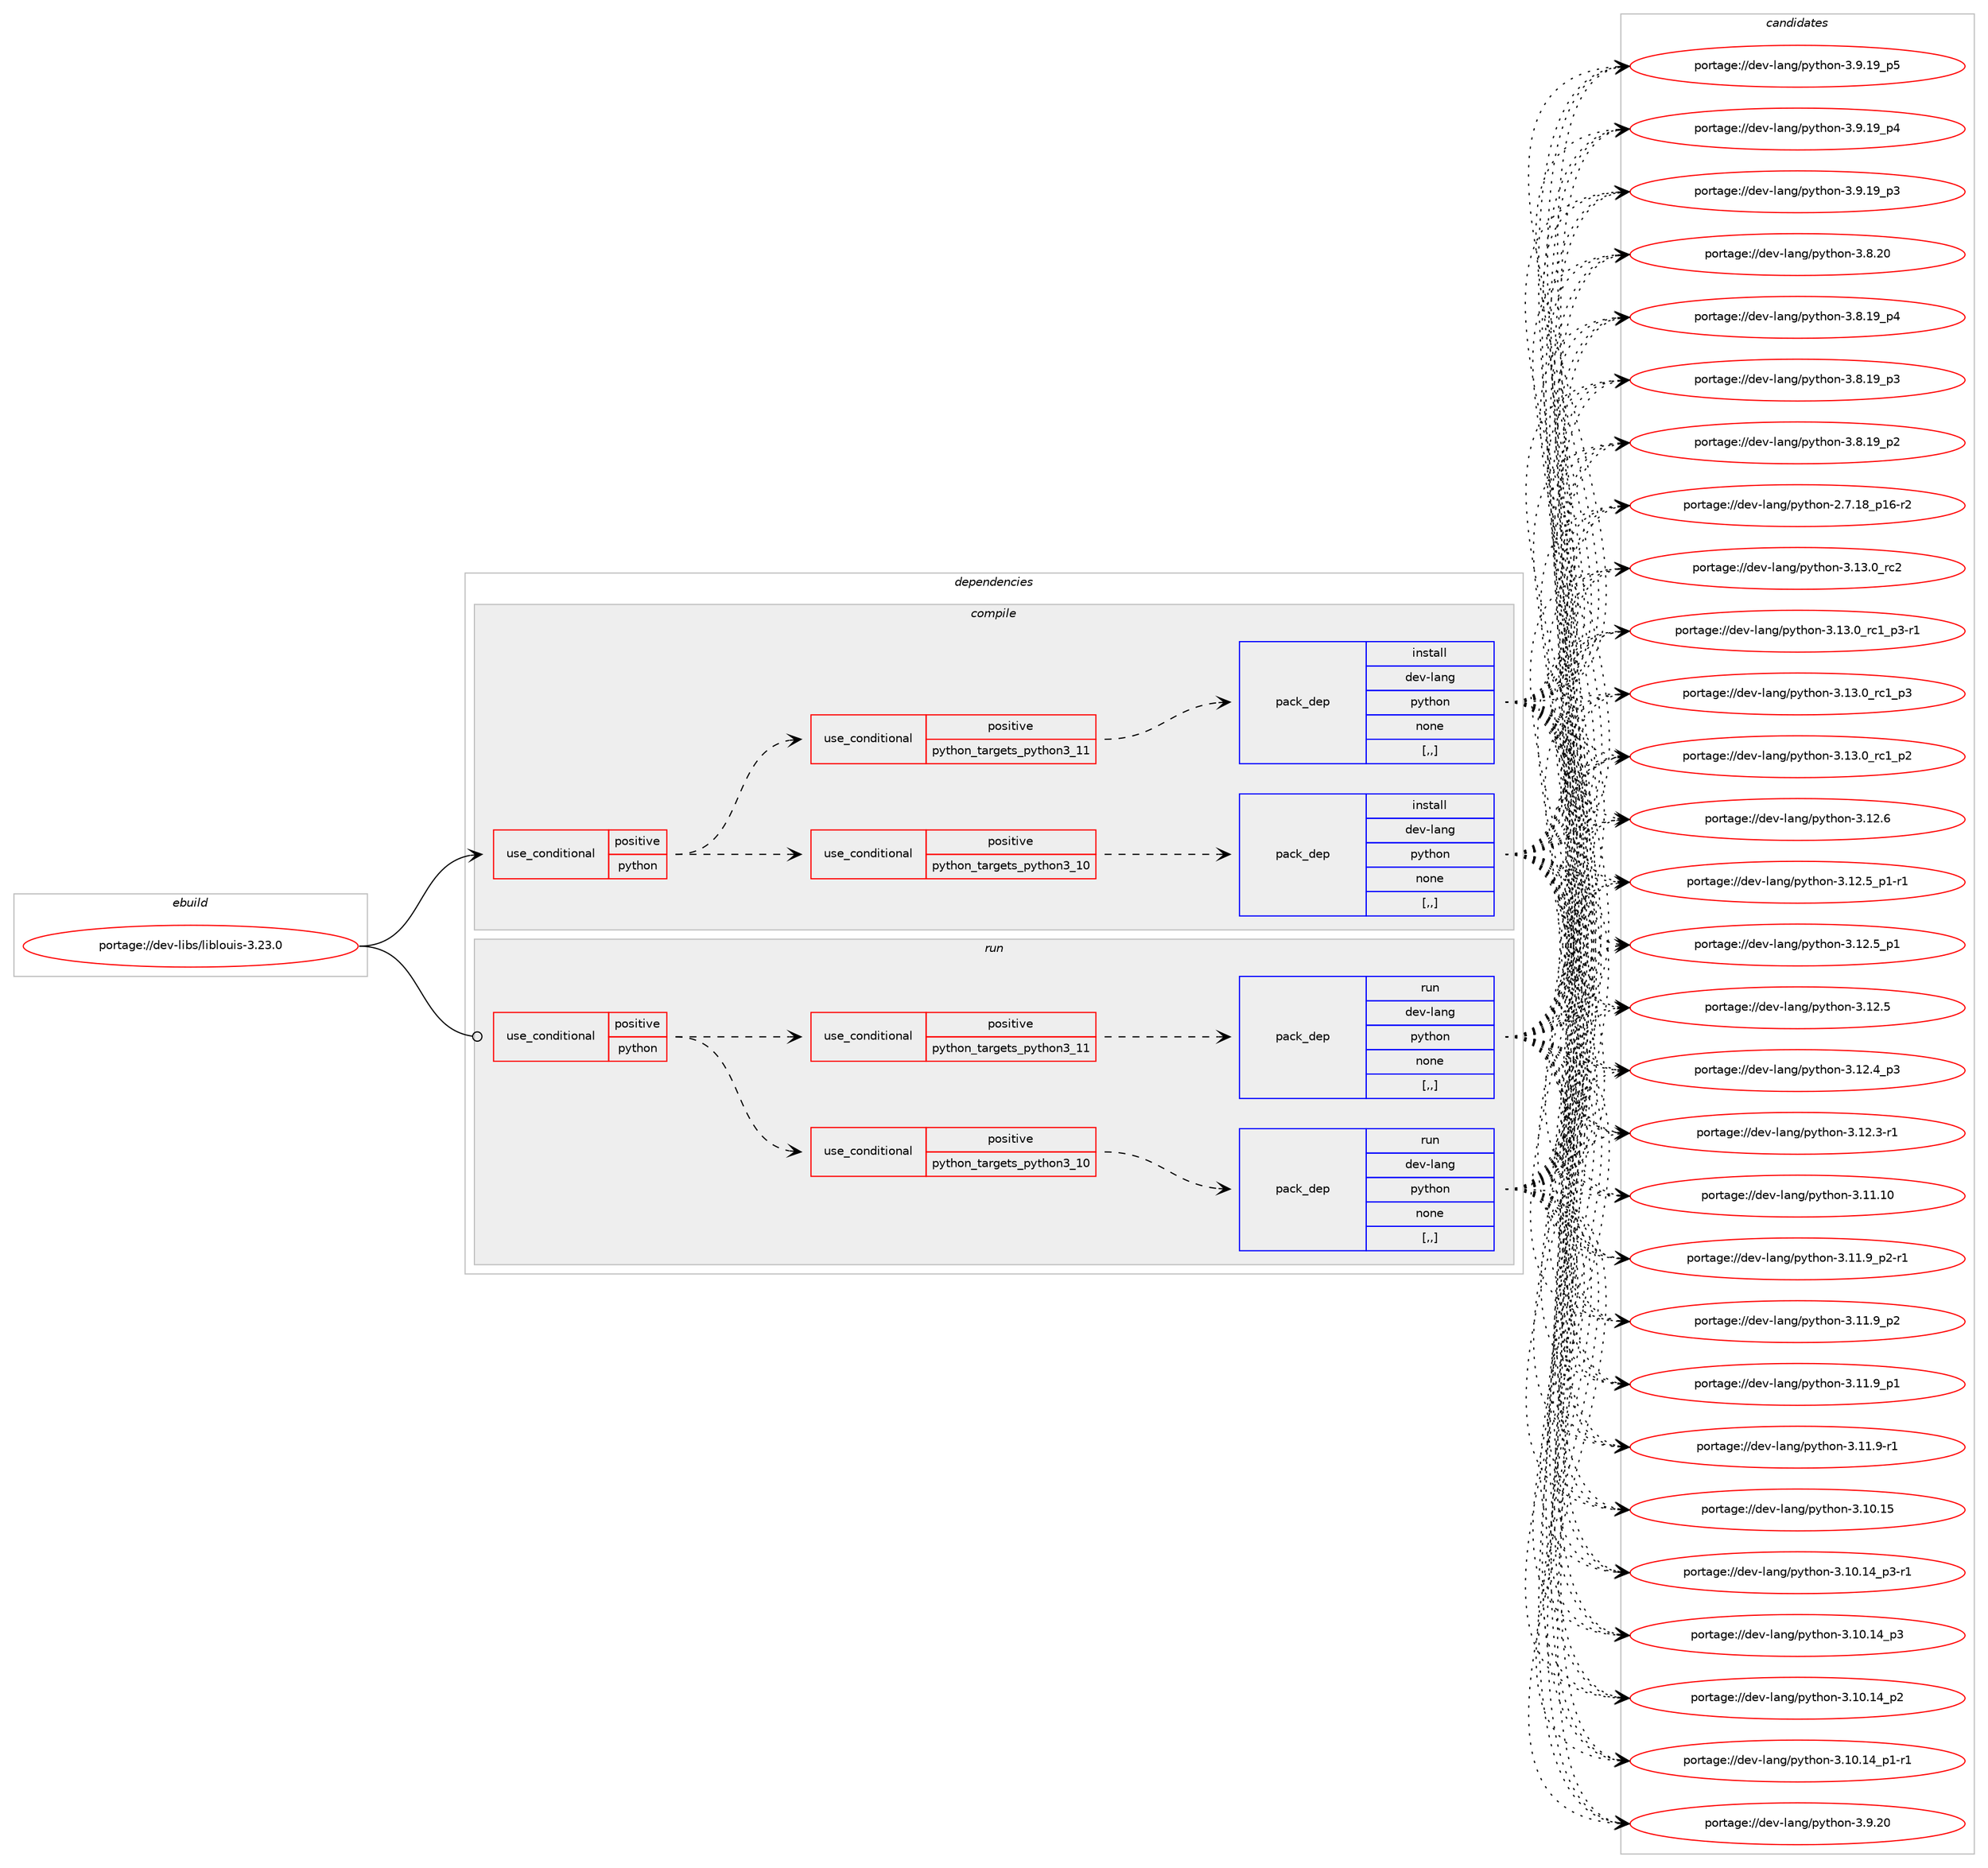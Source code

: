 digraph prolog {

# *************
# Graph options
# *************

newrank=true;
concentrate=true;
compound=true;
graph [rankdir=LR,fontname=Helvetica,fontsize=10,ranksep=1.5];#, ranksep=2.5, nodesep=0.2];
edge  [arrowhead=vee];
node  [fontname=Helvetica,fontsize=10];

# **********
# The ebuild
# **********

subgraph cluster_leftcol {
color=gray;
label=<<i>ebuild</i>>;
id [label="portage://dev-libs/liblouis-3.23.0", color=red, width=4, href="../dev-libs/liblouis-3.23.0.svg"];
}

# ****************
# The dependencies
# ****************

subgraph cluster_midcol {
color=gray;
label=<<i>dependencies</i>>;
subgraph cluster_compile {
fillcolor="#eeeeee";
style=filled;
label=<<i>compile</i>>;
subgraph cond157104 {
dependency604707 [label=<<TABLE BORDER="0" CELLBORDER="1" CELLSPACING="0" CELLPADDING="4"><TR><TD ROWSPAN="3" CELLPADDING="10">use_conditional</TD></TR><TR><TD>positive</TD></TR><TR><TD>python</TD></TR></TABLE>>, shape=none, color=red];
subgraph cond157105 {
dependency604708 [label=<<TABLE BORDER="0" CELLBORDER="1" CELLSPACING="0" CELLPADDING="4"><TR><TD ROWSPAN="3" CELLPADDING="10">use_conditional</TD></TR><TR><TD>positive</TD></TR><TR><TD>python_targets_python3_10</TD></TR></TABLE>>, shape=none, color=red];
subgraph pack442838 {
dependency604709 [label=<<TABLE BORDER="0" CELLBORDER="1" CELLSPACING="0" CELLPADDING="4" WIDTH="220"><TR><TD ROWSPAN="6" CELLPADDING="30">pack_dep</TD></TR><TR><TD WIDTH="110">install</TD></TR><TR><TD>dev-lang</TD></TR><TR><TD>python</TD></TR><TR><TD>none</TD></TR><TR><TD>[,,]</TD></TR></TABLE>>, shape=none, color=blue];
}
dependency604708:e -> dependency604709:w [weight=20,style="dashed",arrowhead="vee"];
}
dependency604707:e -> dependency604708:w [weight=20,style="dashed",arrowhead="vee"];
subgraph cond157106 {
dependency604710 [label=<<TABLE BORDER="0" CELLBORDER="1" CELLSPACING="0" CELLPADDING="4"><TR><TD ROWSPAN="3" CELLPADDING="10">use_conditional</TD></TR><TR><TD>positive</TD></TR><TR><TD>python_targets_python3_11</TD></TR></TABLE>>, shape=none, color=red];
subgraph pack442839 {
dependency604711 [label=<<TABLE BORDER="0" CELLBORDER="1" CELLSPACING="0" CELLPADDING="4" WIDTH="220"><TR><TD ROWSPAN="6" CELLPADDING="30">pack_dep</TD></TR><TR><TD WIDTH="110">install</TD></TR><TR><TD>dev-lang</TD></TR><TR><TD>python</TD></TR><TR><TD>none</TD></TR><TR><TD>[,,]</TD></TR></TABLE>>, shape=none, color=blue];
}
dependency604710:e -> dependency604711:w [weight=20,style="dashed",arrowhead="vee"];
}
dependency604707:e -> dependency604710:w [weight=20,style="dashed",arrowhead="vee"];
}
id:e -> dependency604707:w [weight=20,style="solid",arrowhead="vee"];
}
subgraph cluster_compileandrun {
fillcolor="#eeeeee";
style=filled;
label=<<i>compile and run</i>>;
}
subgraph cluster_run {
fillcolor="#eeeeee";
style=filled;
label=<<i>run</i>>;
subgraph cond157107 {
dependency604712 [label=<<TABLE BORDER="0" CELLBORDER="1" CELLSPACING="0" CELLPADDING="4"><TR><TD ROWSPAN="3" CELLPADDING="10">use_conditional</TD></TR><TR><TD>positive</TD></TR><TR><TD>python</TD></TR></TABLE>>, shape=none, color=red];
subgraph cond157108 {
dependency604713 [label=<<TABLE BORDER="0" CELLBORDER="1" CELLSPACING="0" CELLPADDING="4"><TR><TD ROWSPAN="3" CELLPADDING="10">use_conditional</TD></TR><TR><TD>positive</TD></TR><TR><TD>python_targets_python3_10</TD></TR></TABLE>>, shape=none, color=red];
subgraph pack442840 {
dependency604714 [label=<<TABLE BORDER="0" CELLBORDER="1" CELLSPACING="0" CELLPADDING="4" WIDTH="220"><TR><TD ROWSPAN="6" CELLPADDING="30">pack_dep</TD></TR><TR><TD WIDTH="110">run</TD></TR><TR><TD>dev-lang</TD></TR><TR><TD>python</TD></TR><TR><TD>none</TD></TR><TR><TD>[,,]</TD></TR></TABLE>>, shape=none, color=blue];
}
dependency604713:e -> dependency604714:w [weight=20,style="dashed",arrowhead="vee"];
}
dependency604712:e -> dependency604713:w [weight=20,style="dashed",arrowhead="vee"];
subgraph cond157109 {
dependency604715 [label=<<TABLE BORDER="0" CELLBORDER="1" CELLSPACING="0" CELLPADDING="4"><TR><TD ROWSPAN="3" CELLPADDING="10">use_conditional</TD></TR><TR><TD>positive</TD></TR><TR><TD>python_targets_python3_11</TD></TR></TABLE>>, shape=none, color=red];
subgraph pack442841 {
dependency604716 [label=<<TABLE BORDER="0" CELLBORDER="1" CELLSPACING="0" CELLPADDING="4" WIDTH="220"><TR><TD ROWSPAN="6" CELLPADDING="30">pack_dep</TD></TR><TR><TD WIDTH="110">run</TD></TR><TR><TD>dev-lang</TD></TR><TR><TD>python</TD></TR><TR><TD>none</TD></TR><TR><TD>[,,]</TD></TR></TABLE>>, shape=none, color=blue];
}
dependency604715:e -> dependency604716:w [weight=20,style="dashed",arrowhead="vee"];
}
dependency604712:e -> dependency604715:w [weight=20,style="dashed",arrowhead="vee"];
}
id:e -> dependency604712:w [weight=20,style="solid",arrowhead="odot"];
}
}

# **************
# The candidates
# **************

subgraph cluster_choices {
rank=same;
color=gray;
label=<<i>candidates</i>>;

subgraph choice442838 {
color=black;
nodesep=1;
choice10010111845108971101034711212111610411111045514649514648951149950 [label="portage://dev-lang/python-3.13.0_rc2", color=red, width=4,href="../dev-lang/python-3.13.0_rc2.svg"];
choice1001011184510897110103471121211161041111104551464951464895114994995112514511449 [label="portage://dev-lang/python-3.13.0_rc1_p3-r1", color=red, width=4,href="../dev-lang/python-3.13.0_rc1_p3-r1.svg"];
choice100101118451089711010347112121116104111110455146495146489511499499511251 [label="portage://dev-lang/python-3.13.0_rc1_p3", color=red, width=4,href="../dev-lang/python-3.13.0_rc1_p3.svg"];
choice100101118451089711010347112121116104111110455146495146489511499499511250 [label="portage://dev-lang/python-3.13.0_rc1_p2", color=red, width=4,href="../dev-lang/python-3.13.0_rc1_p2.svg"];
choice10010111845108971101034711212111610411111045514649504654 [label="portage://dev-lang/python-3.12.6", color=red, width=4,href="../dev-lang/python-3.12.6.svg"];
choice1001011184510897110103471121211161041111104551464950465395112494511449 [label="portage://dev-lang/python-3.12.5_p1-r1", color=red, width=4,href="../dev-lang/python-3.12.5_p1-r1.svg"];
choice100101118451089711010347112121116104111110455146495046539511249 [label="portage://dev-lang/python-3.12.5_p1", color=red, width=4,href="../dev-lang/python-3.12.5_p1.svg"];
choice10010111845108971101034711212111610411111045514649504653 [label="portage://dev-lang/python-3.12.5", color=red, width=4,href="../dev-lang/python-3.12.5.svg"];
choice100101118451089711010347112121116104111110455146495046529511251 [label="portage://dev-lang/python-3.12.4_p3", color=red, width=4,href="../dev-lang/python-3.12.4_p3.svg"];
choice100101118451089711010347112121116104111110455146495046514511449 [label="portage://dev-lang/python-3.12.3-r1", color=red, width=4,href="../dev-lang/python-3.12.3-r1.svg"];
choice1001011184510897110103471121211161041111104551464949464948 [label="portage://dev-lang/python-3.11.10", color=red, width=4,href="../dev-lang/python-3.11.10.svg"];
choice1001011184510897110103471121211161041111104551464949465795112504511449 [label="portage://dev-lang/python-3.11.9_p2-r1", color=red, width=4,href="../dev-lang/python-3.11.9_p2-r1.svg"];
choice100101118451089711010347112121116104111110455146494946579511250 [label="portage://dev-lang/python-3.11.9_p2", color=red, width=4,href="../dev-lang/python-3.11.9_p2.svg"];
choice100101118451089711010347112121116104111110455146494946579511249 [label="portage://dev-lang/python-3.11.9_p1", color=red, width=4,href="../dev-lang/python-3.11.9_p1.svg"];
choice100101118451089711010347112121116104111110455146494946574511449 [label="portage://dev-lang/python-3.11.9-r1", color=red, width=4,href="../dev-lang/python-3.11.9-r1.svg"];
choice1001011184510897110103471121211161041111104551464948464953 [label="portage://dev-lang/python-3.10.15", color=red, width=4,href="../dev-lang/python-3.10.15.svg"];
choice100101118451089711010347112121116104111110455146494846495295112514511449 [label="portage://dev-lang/python-3.10.14_p3-r1", color=red, width=4,href="../dev-lang/python-3.10.14_p3-r1.svg"];
choice10010111845108971101034711212111610411111045514649484649529511251 [label="portage://dev-lang/python-3.10.14_p3", color=red, width=4,href="../dev-lang/python-3.10.14_p3.svg"];
choice10010111845108971101034711212111610411111045514649484649529511250 [label="portage://dev-lang/python-3.10.14_p2", color=red, width=4,href="../dev-lang/python-3.10.14_p2.svg"];
choice100101118451089711010347112121116104111110455146494846495295112494511449 [label="portage://dev-lang/python-3.10.14_p1-r1", color=red, width=4,href="../dev-lang/python-3.10.14_p1-r1.svg"];
choice10010111845108971101034711212111610411111045514657465048 [label="portage://dev-lang/python-3.9.20", color=red, width=4,href="../dev-lang/python-3.9.20.svg"];
choice100101118451089711010347112121116104111110455146574649579511253 [label="portage://dev-lang/python-3.9.19_p5", color=red, width=4,href="../dev-lang/python-3.9.19_p5.svg"];
choice100101118451089711010347112121116104111110455146574649579511252 [label="portage://dev-lang/python-3.9.19_p4", color=red, width=4,href="../dev-lang/python-3.9.19_p4.svg"];
choice100101118451089711010347112121116104111110455146574649579511251 [label="portage://dev-lang/python-3.9.19_p3", color=red, width=4,href="../dev-lang/python-3.9.19_p3.svg"];
choice10010111845108971101034711212111610411111045514656465048 [label="portage://dev-lang/python-3.8.20", color=red, width=4,href="../dev-lang/python-3.8.20.svg"];
choice100101118451089711010347112121116104111110455146564649579511252 [label="portage://dev-lang/python-3.8.19_p4", color=red, width=4,href="../dev-lang/python-3.8.19_p4.svg"];
choice100101118451089711010347112121116104111110455146564649579511251 [label="portage://dev-lang/python-3.8.19_p3", color=red, width=4,href="../dev-lang/python-3.8.19_p3.svg"];
choice100101118451089711010347112121116104111110455146564649579511250 [label="portage://dev-lang/python-3.8.19_p2", color=red, width=4,href="../dev-lang/python-3.8.19_p2.svg"];
choice100101118451089711010347112121116104111110455046554649569511249544511450 [label="portage://dev-lang/python-2.7.18_p16-r2", color=red, width=4,href="../dev-lang/python-2.7.18_p16-r2.svg"];
dependency604709:e -> choice10010111845108971101034711212111610411111045514649514648951149950:w [style=dotted,weight="100"];
dependency604709:e -> choice1001011184510897110103471121211161041111104551464951464895114994995112514511449:w [style=dotted,weight="100"];
dependency604709:e -> choice100101118451089711010347112121116104111110455146495146489511499499511251:w [style=dotted,weight="100"];
dependency604709:e -> choice100101118451089711010347112121116104111110455146495146489511499499511250:w [style=dotted,weight="100"];
dependency604709:e -> choice10010111845108971101034711212111610411111045514649504654:w [style=dotted,weight="100"];
dependency604709:e -> choice1001011184510897110103471121211161041111104551464950465395112494511449:w [style=dotted,weight="100"];
dependency604709:e -> choice100101118451089711010347112121116104111110455146495046539511249:w [style=dotted,weight="100"];
dependency604709:e -> choice10010111845108971101034711212111610411111045514649504653:w [style=dotted,weight="100"];
dependency604709:e -> choice100101118451089711010347112121116104111110455146495046529511251:w [style=dotted,weight="100"];
dependency604709:e -> choice100101118451089711010347112121116104111110455146495046514511449:w [style=dotted,weight="100"];
dependency604709:e -> choice1001011184510897110103471121211161041111104551464949464948:w [style=dotted,weight="100"];
dependency604709:e -> choice1001011184510897110103471121211161041111104551464949465795112504511449:w [style=dotted,weight="100"];
dependency604709:e -> choice100101118451089711010347112121116104111110455146494946579511250:w [style=dotted,weight="100"];
dependency604709:e -> choice100101118451089711010347112121116104111110455146494946579511249:w [style=dotted,weight="100"];
dependency604709:e -> choice100101118451089711010347112121116104111110455146494946574511449:w [style=dotted,weight="100"];
dependency604709:e -> choice1001011184510897110103471121211161041111104551464948464953:w [style=dotted,weight="100"];
dependency604709:e -> choice100101118451089711010347112121116104111110455146494846495295112514511449:w [style=dotted,weight="100"];
dependency604709:e -> choice10010111845108971101034711212111610411111045514649484649529511251:w [style=dotted,weight="100"];
dependency604709:e -> choice10010111845108971101034711212111610411111045514649484649529511250:w [style=dotted,weight="100"];
dependency604709:e -> choice100101118451089711010347112121116104111110455146494846495295112494511449:w [style=dotted,weight="100"];
dependency604709:e -> choice10010111845108971101034711212111610411111045514657465048:w [style=dotted,weight="100"];
dependency604709:e -> choice100101118451089711010347112121116104111110455146574649579511253:w [style=dotted,weight="100"];
dependency604709:e -> choice100101118451089711010347112121116104111110455146574649579511252:w [style=dotted,weight="100"];
dependency604709:e -> choice100101118451089711010347112121116104111110455146574649579511251:w [style=dotted,weight="100"];
dependency604709:e -> choice10010111845108971101034711212111610411111045514656465048:w [style=dotted,weight="100"];
dependency604709:e -> choice100101118451089711010347112121116104111110455146564649579511252:w [style=dotted,weight="100"];
dependency604709:e -> choice100101118451089711010347112121116104111110455146564649579511251:w [style=dotted,weight="100"];
dependency604709:e -> choice100101118451089711010347112121116104111110455146564649579511250:w [style=dotted,weight="100"];
dependency604709:e -> choice100101118451089711010347112121116104111110455046554649569511249544511450:w [style=dotted,weight="100"];
}
subgraph choice442839 {
color=black;
nodesep=1;
choice10010111845108971101034711212111610411111045514649514648951149950 [label="portage://dev-lang/python-3.13.0_rc2", color=red, width=4,href="../dev-lang/python-3.13.0_rc2.svg"];
choice1001011184510897110103471121211161041111104551464951464895114994995112514511449 [label="portage://dev-lang/python-3.13.0_rc1_p3-r1", color=red, width=4,href="../dev-lang/python-3.13.0_rc1_p3-r1.svg"];
choice100101118451089711010347112121116104111110455146495146489511499499511251 [label="portage://dev-lang/python-3.13.0_rc1_p3", color=red, width=4,href="../dev-lang/python-3.13.0_rc1_p3.svg"];
choice100101118451089711010347112121116104111110455146495146489511499499511250 [label="portage://dev-lang/python-3.13.0_rc1_p2", color=red, width=4,href="../dev-lang/python-3.13.0_rc1_p2.svg"];
choice10010111845108971101034711212111610411111045514649504654 [label="portage://dev-lang/python-3.12.6", color=red, width=4,href="../dev-lang/python-3.12.6.svg"];
choice1001011184510897110103471121211161041111104551464950465395112494511449 [label="portage://dev-lang/python-3.12.5_p1-r1", color=red, width=4,href="../dev-lang/python-3.12.5_p1-r1.svg"];
choice100101118451089711010347112121116104111110455146495046539511249 [label="portage://dev-lang/python-3.12.5_p1", color=red, width=4,href="../dev-lang/python-3.12.5_p1.svg"];
choice10010111845108971101034711212111610411111045514649504653 [label="portage://dev-lang/python-3.12.5", color=red, width=4,href="../dev-lang/python-3.12.5.svg"];
choice100101118451089711010347112121116104111110455146495046529511251 [label="portage://dev-lang/python-3.12.4_p3", color=red, width=4,href="../dev-lang/python-3.12.4_p3.svg"];
choice100101118451089711010347112121116104111110455146495046514511449 [label="portage://dev-lang/python-3.12.3-r1", color=red, width=4,href="../dev-lang/python-3.12.3-r1.svg"];
choice1001011184510897110103471121211161041111104551464949464948 [label="portage://dev-lang/python-3.11.10", color=red, width=4,href="../dev-lang/python-3.11.10.svg"];
choice1001011184510897110103471121211161041111104551464949465795112504511449 [label="portage://dev-lang/python-3.11.9_p2-r1", color=red, width=4,href="../dev-lang/python-3.11.9_p2-r1.svg"];
choice100101118451089711010347112121116104111110455146494946579511250 [label="portage://dev-lang/python-3.11.9_p2", color=red, width=4,href="../dev-lang/python-3.11.9_p2.svg"];
choice100101118451089711010347112121116104111110455146494946579511249 [label="portage://dev-lang/python-3.11.9_p1", color=red, width=4,href="../dev-lang/python-3.11.9_p1.svg"];
choice100101118451089711010347112121116104111110455146494946574511449 [label="portage://dev-lang/python-3.11.9-r1", color=red, width=4,href="../dev-lang/python-3.11.9-r1.svg"];
choice1001011184510897110103471121211161041111104551464948464953 [label="portage://dev-lang/python-3.10.15", color=red, width=4,href="../dev-lang/python-3.10.15.svg"];
choice100101118451089711010347112121116104111110455146494846495295112514511449 [label="portage://dev-lang/python-3.10.14_p3-r1", color=red, width=4,href="../dev-lang/python-3.10.14_p3-r1.svg"];
choice10010111845108971101034711212111610411111045514649484649529511251 [label="portage://dev-lang/python-3.10.14_p3", color=red, width=4,href="../dev-lang/python-3.10.14_p3.svg"];
choice10010111845108971101034711212111610411111045514649484649529511250 [label="portage://dev-lang/python-3.10.14_p2", color=red, width=4,href="../dev-lang/python-3.10.14_p2.svg"];
choice100101118451089711010347112121116104111110455146494846495295112494511449 [label="portage://dev-lang/python-3.10.14_p1-r1", color=red, width=4,href="../dev-lang/python-3.10.14_p1-r1.svg"];
choice10010111845108971101034711212111610411111045514657465048 [label="portage://dev-lang/python-3.9.20", color=red, width=4,href="../dev-lang/python-3.9.20.svg"];
choice100101118451089711010347112121116104111110455146574649579511253 [label="portage://dev-lang/python-3.9.19_p5", color=red, width=4,href="../dev-lang/python-3.9.19_p5.svg"];
choice100101118451089711010347112121116104111110455146574649579511252 [label="portage://dev-lang/python-3.9.19_p4", color=red, width=4,href="../dev-lang/python-3.9.19_p4.svg"];
choice100101118451089711010347112121116104111110455146574649579511251 [label="portage://dev-lang/python-3.9.19_p3", color=red, width=4,href="../dev-lang/python-3.9.19_p3.svg"];
choice10010111845108971101034711212111610411111045514656465048 [label="portage://dev-lang/python-3.8.20", color=red, width=4,href="../dev-lang/python-3.8.20.svg"];
choice100101118451089711010347112121116104111110455146564649579511252 [label="portage://dev-lang/python-3.8.19_p4", color=red, width=4,href="../dev-lang/python-3.8.19_p4.svg"];
choice100101118451089711010347112121116104111110455146564649579511251 [label="portage://dev-lang/python-3.8.19_p3", color=red, width=4,href="../dev-lang/python-3.8.19_p3.svg"];
choice100101118451089711010347112121116104111110455146564649579511250 [label="portage://dev-lang/python-3.8.19_p2", color=red, width=4,href="../dev-lang/python-3.8.19_p2.svg"];
choice100101118451089711010347112121116104111110455046554649569511249544511450 [label="portage://dev-lang/python-2.7.18_p16-r2", color=red, width=4,href="../dev-lang/python-2.7.18_p16-r2.svg"];
dependency604711:e -> choice10010111845108971101034711212111610411111045514649514648951149950:w [style=dotted,weight="100"];
dependency604711:e -> choice1001011184510897110103471121211161041111104551464951464895114994995112514511449:w [style=dotted,weight="100"];
dependency604711:e -> choice100101118451089711010347112121116104111110455146495146489511499499511251:w [style=dotted,weight="100"];
dependency604711:e -> choice100101118451089711010347112121116104111110455146495146489511499499511250:w [style=dotted,weight="100"];
dependency604711:e -> choice10010111845108971101034711212111610411111045514649504654:w [style=dotted,weight="100"];
dependency604711:e -> choice1001011184510897110103471121211161041111104551464950465395112494511449:w [style=dotted,weight="100"];
dependency604711:e -> choice100101118451089711010347112121116104111110455146495046539511249:w [style=dotted,weight="100"];
dependency604711:e -> choice10010111845108971101034711212111610411111045514649504653:w [style=dotted,weight="100"];
dependency604711:e -> choice100101118451089711010347112121116104111110455146495046529511251:w [style=dotted,weight="100"];
dependency604711:e -> choice100101118451089711010347112121116104111110455146495046514511449:w [style=dotted,weight="100"];
dependency604711:e -> choice1001011184510897110103471121211161041111104551464949464948:w [style=dotted,weight="100"];
dependency604711:e -> choice1001011184510897110103471121211161041111104551464949465795112504511449:w [style=dotted,weight="100"];
dependency604711:e -> choice100101118451089711010347112121116104111110455146494946579511250:w [style=dotted,weight="100"];
dependency604711:e -> choice100101118451089711010347112121116104111110455146494946579511249:w [style=dotted,weight="100"];
dependency604711:e -> choice100101118451089711010347112121116104111110455146494946574511449:w [style=dotted,weight="100"];
dependency604711:e -> choice1001011184510897110103471121211161041111104551464948464953:w [style=dotted,weight="100"];
dependency604711:e -> choice100101118451089711010347112121116104111110455146494846495295112514511449:w [style=dotted,weight="100"];
dependency604711:e -> choice10010111845108971101034711212111610411111045514649484649529511251:w [style=dotted,weight="100"];
dependency604711:e -> choice10010111845108971101034711212111610411111045514649484649529511250:w [style=dotted,weight="100"];
dependency604711:e -> choice100101118451089711010347112121116104111110455146494846495295112494511449:w [style=dotted,weight="100"];
dependency604711:e -> choice10010111845108971101034711212111610411111045514657465048:w [style=dotted,weight="100"];
dependency604711:e -> choice100101118451089711010347112121116104111110455146574649579511253:w [style=dotted,weight="100"];
dependency604711:e -> choice100101118451089711010347112121116104111110455146574649579511252:w [style=dotted,weight="100"];
dependency604711:e -> choice100101118451089711010347112121116104111110455146574649579511251:w [style=dotted,weight="100"];
dependency604711:e -> choice10010111845108971101034711212111610411111045514656465048:w [style=dotted,weight="100"];
dependency604711:e -> choice100101118451089711010347112121116104111110455146564649579511252:w [style=dotted,weight="100"];
dependency604711:e -> choice100101118451089711010347112121116104111110455146564649579511251:w [style=dotted,weight="100"];
dependency604711:e -> choice100101118451089711010347112121116104111110455146564649579511250:w [style=dotted,weight="100"];
dependency604711:e -> choice100101118451089711010347112121116104111110455046554649569511249544511450:w [style=dotted,weight="100"];
}
subgraph choice442840 {
color=black;
nodesep=1;
choice10010111845108971101034711212111610411111045514649514648951149950 [label="portage://dev-lang/python-3.13.0_rc2", color=red, width=4,href="../dev-lang/python-3.13.0_rc2.svg"];
choice1001011184510897110103471121211161041111104551464951464895114994995112514511449 [label="portage://dev-lang/python-3.13.0_rc1_p3-r1", color=red, width=4,href="../dev-lang/python-3.13.0_rc1_p3-r1.svg"];
choice100101118451089711010347112121116104111110455146495146489511499499511251 [label="portage://dev-lang/python-3.13.0_rc1_p3", color=red, width=4,href="../dev-lang/python-3.13.0_rc1_p3.svg"];
choice100101118451089711010347112121116104111110455146495146489511499499511250 [label="portage://dev-lang/python-3.13.0_rc1_p2", color=red, width=4,href="../dev-lang/python-3.13.0_rc1_p2.svg"];
choice10010111845108971101034711212111610411111045514649504654 [label="portage://dev-lang/python-3.12.6", color=red, width=4,href="../dev-lang/python-3.12.6.svg"];
choice1001011184510897110103471121211161041111104551464950465395112494511449 [label="portage://dev-lang/python-3.12.5_p1-r1", color=red, width=4,href="../dev-lang/python-3.12.5_p1-r1.svg"];
choice100101118451089711010347112121116104111110455146495046539511249 [label="portage://dev-lang/python-3.12.5_p1", color=red, width=4,href="../dev-lang/python-3.12.5_p1.svg"];
choice10010111845108971101034711212111610411111045514649504653 [label="portage://dev-lang/python-3.12.5", color=red, width=4,href="../dev-lang/python-3.12.5.svg"];
choice100101118451089711010347112121116104111110455146495046529511251 [label="portage://dev-lang/python-3.12.4_p3", color=red, width=4,href="../dev-lang/python-3.12.4_p3.svg"];
choice100101118451089711010347112121116104111110455146495046514511449 [label="portage://dev-lang/python-3.12.3-r1", color=red, width=4,href="../dev-lang/python-3.12.3-r1.svg"];
choice1001011184510897110103471121211161041111104551464949464948 [label="portage://dev-lang/python-3.11.10", color=red, width=4,href="../dev-lang/python-3.11.10.svg"];
choice1001011184510897110103471121211161041111104551464949465795112504511449 [label="portage://dev-lang/python-3.11.9_p2-r1", color=red, width=4,href="../dev-lang/python-3.11.9_p2-r1.svg"];
choice100101118451089711010347112121116104111110455146494946579511250 [label="portage://dev-lang/python-3.11.9_p2", color=red, width=4,href="../dev-lang/python-3.11.9_p2.svg"];
choice100101118451089711010347112121116104111110455146494946579511249 [label="portage://dev-lang/python-3.11.9_p1", color=red, width=4,href="../dev-lang/python-3.11.9_p1.svg"];
choice100101118451089711010347112121116104111110455146494946574511449 [label="portage://dev-lang/python-3.11.9-r1", color=red, width=4,href="../dev-lang/python-3.11.9-r1.svg"];
choice1001011184510897110103471121211161041111104551464948464953 [label="portage://dev-lang/python-3.10.15", color=red, width=4,href="../dev-lang/python-3.10.15.svg"];
choice100101118451089711010347112121116104111110455146494846495295112514511449 [label="portage://dev-lang/python-3.10.14_p3-r1", color=red, width=4,href="../dev-lang/python-3.10.14_p3-r1.svg"];
choice10010111845108971101034711212111610411111045514649484649529511251 [label="portage://dev-lang/python-3.10.14_p3", color=red, width=4,href="../dev-lang/python-3.10.14_p3.svg"];
choice10010111845108971101034711212111610411111045514649484649529511250 [label="portage://dev-lang/python-3.10.14_p2", color=red, width=4,href="../dev-lang/python-3.10.14_p2.svg"];
choice100101118451089711010347112121116104111110455146494846495295112494511449 [label="portage://dev-lang/python-3.10.14_p1-r1", color=red, width=4,href="../dev-lang/python-3.10.14_p1-r1.svg"];
choice10010111845108971101034711212111610411111045514657465048 [label="portage://dev-lang/python-3.9.20", color=red, width=4,href="../dev-lang/python-3.9.20.svg"];
choice100101118451089711010347112121116104111110455146574649579511253 [label="portage://dev-lang/python-3.9.19_p5", color=red, width=4,href="../dev-lang/python-3.9.19_p5.svg"];
choice100101118451089711010347112121116104111110455146574649579511252 [label="portage://dev-lang/python-3.9.19_p4", color=red, width=4,href="../dev-lang/python-3.9.19_p4.svg"];
choice100101118451089711010347112121116104111110455146574649579511251 [label="portage://dev-lang/python-3.9.19_p3", color=red, width=4,href="../dev-lang/python-3.9.19_p3.svg"];
choice10010111845108971101034711212111610411111045514656465048 [label="portage://dev-lang/python-3.8.20", color=red, width=4,href="../dev-lang/python-3.8.20.svg"];
choice100101118451089711010347112121116104111110455146564649579511252 [label="portage://dev-lang/python-3.8.19_p4", color=red, width=4,href="../dev-lang/python-3.8.19_p4.svg"];
choice100101118451089711010347112121116104111110455146564649579511251 [label="portage://dev-lang/python-3.8.19_p3", color=red, width=4,href="../dev-lang/python-3.8.19_p3.svg"];
choice100101118451089711010347112121116104111110455146564649579511250 [label="portage://dev-lang/python-3.8.19_p2", color=red, width=4,href="../dev-lang/python-3.8.19_p2.svg"];
choice100101118451089711010347112121116104111110455046554649569511249544511450 [label="portage://dev-lang/python-2.7.18_p16-r2", color=red, width=4,href="../dev-lang/python-2.7.18_p16-r2.svg"];
dependency604714:e -> choice10010111845108971101034711212111610411111045514649514648951149950:w [style=dotted,weight="100"];
dependency604714:e -> choice1001011184510897110103471121211161041111104551464951464895114994995112514511449:w [style=dotted,weight="100"];
dependency604714:e -> choice100101118451089711010347112121116104111110455146495146489511499499511251:w [style=dotted,weight="100"];
dependency604714:e -> choice100101118451089711010347112121116104111110455146495146489511499499511250:w [style=dotted,weight="100"];
dependency604714:e -> choice10010111845108971101034711212111610411111045514649504654:w [style=dotted,weight="100"];
dependency604714:e -> choice1001011184510897110103471121211161041111104551464950465395112494511449:w [style=dotted,weight="100"];
dependency604714:e -> choice100101118451089711010347112121116104111110455146495046539511249:w [style=dotted,weight="100"];
dependency604714:e -> choice10010111845108971101034711212111610411111045514649504653:w [style=dotted,weight="100"];
dependency604714:e -> choice100101118451089711010347112121116104111110455146495046529511251:w [style=dotted,weight="100"];
dependency604714:e -> choice100101118451089711010347112121116104111110455146495046514511449:w [style=dotted,weight="100"];
dependency604714:e -> choice1001011184510897110103471121211161041111104551464949464948:w [style=dotted,weight="100"];
dependency604714:e -> choice1001011184510897110103471121211161041111104551464949465795112504511449:w [style=dotted,weight="100"];
dependency604714:e -> choice100101118451089711010347112121116104111110455146494946579511250:w [style=dotted,weight="100"];
dependency604714:e -> choice100101118451089711010347112121116104111110455146494946579511249:w [style=dotted,weight="100"];
dependency604714:e -> choice100101118451089711010347112121116104111110455146494946574511449:w [style=dotted,weight="100"];
dependency604714:e -> choice1001011184510897110103471121211161041111104551464948464953:w [style=dotted,weight="100"];
dependency604714:e -> choice100101118451089711010347112121116104111110455146494846495295112514511449:w [style=dotted,weight="100"];
dependency604714:e -> choice10010111845108971101034711212111610411111045514649484649529511251:w [style=dotted,weight="100"];
dependency604714:e -> choice10010111845108971101034711212111610411111045514649484649529511250:w [style=dotted,weight="100"];
dependency604714:e -> choice100101118451089711010347112121116104111110455146494846495295112494511449:w [style=dotted,weight="100"];
dependency604714:e -> choice10010111845108971101034711212111610411111045514657465048:w [style=dotted,weight="100"];
dependency604714:e -> choice100101118451089711010347112121116104111110455146574649579511253:w [style=dotted,weight="100"];
dependency604714:e -> choice100101118451089711010347112121116104111110455146574649579511252:w [style=dotted,weight="100"];
dependency604714:e -> choice100101118451089711010347112121116104111110455146574649579511251:w [style=dotted,weight="100"];
dependency604714:e -> choice10010111845108971101034711212111610411111045514656465048:w [style=dotted,weight="100"];
dependency604714:e -> choice100101118451089711010347112121116104111110455146564649579511252:w [style=dotted,weight="100"];
dependency604714:e -> choice100101118451089711010347112121116104111110455146564649579511251:w [style=dotted,weight="100"];
dependency604714:e -> choice100101118451089711010347112121116104111110455146564649579511250:w [style=dotted,weight="100"];
dependency604714:e -> choice100101118451089711010347112121116104111110455046554649569511249544511450:w [style=dotted,weight="100"];
}
subgraph choice442841 {
color=black;
nodesep=1;
choice10010111845108971101034711212111610411111045514649514648951149950 [label="portage://dev-lang/python-3.13.0_rc2", color=red, width=4,href="../dev-lang/python-3.13.0_rc2.svg"];
choice1001011184510897110103471121211161041111104551464951464895114994995112514511449 [label="portage://dev-lang/python-3.13.0_rc1_p3-r1", color=red, width=4,href="../dev-lang/python-3.13.0_rc1_p3-r1.svg"];
choice100101118451089711010347112121116104111110455146495146489511499499511251 [label="portage://dev-lang/python-3.13.0_rc1_p3", color=red, width=4,href="../dev-lang/python-3.13.0_rc1_p3.svg"];
choice100101118451089711010347112121116104111110455146495146489511499499511250 [label="portage://dev-lang/python-3.13.0_rc1_p2", color=red, width=4,href="../dev-lang/python-3.13.0_rc1_p2.svg"];
choice10010111845108971101034711212111610411111045514649504654 [label="portage://dev-lang/python-3.12.6", color=red, width=4,href="../dev-lang/python-3.12.6.svg"];
choice1001011184510897110103471121211161041111104551464950465395112494511449 [label="portage://dev-lang/python-3.12.5_p1-r1", color=red, width=4,href="../dev-lang/python-3.12.5_p1-r1.svg"];
choice100101118451089711010347112121116104111110455146495046539511249 [label="portage://dev-lang/python-3.12.5_p1", color=red, width=4,href="../dev-lang/python-3.12.5_p1.svg"];
choice10010111845108971101034711212111610411111045514649504653 [label="portage://dev-lang/python-3.12.5", color=red, width=4,href="../dev-lang/python-3.12.5.svg"];
choice100101118451089711010347112121116104111110455146495046529511251 [label="portage://dev-lang/python-3.12.4_p3", color=red, width=4,href="../dev-lang/python-3.12.4_p3.svg"];
choice100101118451089711010347112121116104111110455146495046514511449 [label="portage://dev-lang/python-3.12.3-r1", color=red, width=4,href="../dev-lang/python-3.12.3-r1.svg"];
choice1001011184510897110103471121211161041111104551464949464948 [label="portage://dev-lang/python-3.11.10", color=red, width=4,href="../dev-lang/python-3.11.10.svg"];
choice1001011184510897110103471121211161041111104551464949465795112504511449 [label="portage://dev-lang/python-3.11.9_p2-r1", color=red, width=4,href="../dev-lang/python-3.11.9_p2-r1.svg"];
choice100101118451089711010347112121116104111110455146494946579511250 [label="portage://dev-lang/python-3.11.9_p2", color=red, width=4,href="../dev-lang/python-3.11.9_p2.svg"];
choice100101118451089711010347112121116104111110455146494946579511249 [label="portage://dev-lang/python-3.11.9_p1", color=red, width=4,href="../dev-lang/python-3.11.9_p1.svg"];
choice100101118451089711010347112121116104111110455146494946574511449 [label="portage://dev-lang/python-3.11.9-r1", color=red, width=4,href="../dev-lang/python-3.11.9-r1.svg"];
choice1001011184510897110103471121211161041111104551464948464953 [label="portage://dev-lang/python-3.10.15", color=red, width=4,href="../dev-lang/python-3.10.15.svg"];
choice100101118451089711010347112121116104111110455146494846495295112514511449 [label="portage://dev-lang/python-3.10.14_p3-r1", color=red, width=4,href="../dev-lang/python-3.10.14_p3-r1.svg"];
choice10010111845108971101034711212111610411111045514649484649529511251 [label="portage://dev-lang/python-3.10.14_p3", color=red, width=4,href="../dev-lang/python-3.10.14_p3.svg"];
choice10010111845108971101034711212111610411111045514649484649529511250 [label="portage://dev-lang/python-3.10.14_p2", color=red, width=4,href="../dev-lang/python-3.10.14_p2.svg"];
choice100101118451089711010347112121116104111110455146494846495295112494511449 [label="portage://dev-lang/python-3.10.14_p1-r1", color=red, width=4,href="../dev-lang/python-3.10.14_p1-r1.svg"];
choice10010111845108971101034711212111610411111045514657465048 [label="portage://dev-lang/python-3.9.20", color=red, width=4,href="../dev-lang/python-3.9.20.svg"];
choice100101118451089711010347112121116104111110455146574649579511253 [label="portage://dev-lang/python-3.9.19_p5", color=red, width=4,href="../dev-lang/python-3.9.19_p5.svg"];
choice100101118451089711010347112121116104111110455146574649579511252 [label="portage://dev-lang/python-3.9.19_p4", color=red, width=4,href="../dev-lang/python-3.9.19_p4.svg"];
choice100101118451089711010347112121116104111110455146574649579511251 [label="portage://dev-lang/python-3.9.19_p3", color=red, width=4,href="../dev-lang/python-3.9.19_p3.svg"];
choice10010111845108971101034711212111610411111045514656465048 [label="portage://dev-lang/python-3.8.20", color=red, width=4,href="../dev-lang/python-3.8.20.svg"];
choice100101118451089711010347112121116104111110455146564649579511252 [label="portage://dev-lang/python-3.8.19_p4", color=red, width=4,href="../dev-lang/python-3.8.19_p4.svg"];
choice100101118451089711010347112121116104111110455146564649579511251 [label="portage://dev-lang/python-3.8.19_p3", color=red, width=4,href="../dev-lang/python-3.8.19_p3.svg"];
choice100101118451089711010347112121116104111110455146564649579511250 [label="portage://dev-lang/python-3.8.19_p2", color=red, width=4,href="../dev-lang/python-3.8.19_p2.svg"];
choice100101118451089711010347112121116104111110455046554649569511249544511450 [label="portage://dev-lang/python-2.7.18_p16-r2", color=red, width=4,href="../dev-lang/python-2.7.18_p16-r2.svg"];
dependency604716:e -> choice10010111845108971101034711212111610411111045514649514648951149950:w [style=dotted,weight="100"];
dependency604716:e -> choice1001011184510897110103471121211161041111104551464951464895114994995112514511449:w [style=dotted,weight="100"];
dependency604716:e -> choice100101118451089711010347112121116104111110455146495146489511499499511251:w [style=dotted,weight="100"];
dependency604716:e -> choice100101118451089711010347112121116104111110455146495146489511499499511250:w [style=dotted,weight="100"];
dependency604716:e -> choice10010111845108971101034711212111610411111045514649504654:w [style=dotted,weight="100"];
dependency604716:e -> choice1001011184510897110103471121211161041111104551464950465395112494511449:w [style=dotted,weight="100"];
dependency604716:e -> choice100101118451089711010347112121116104111110455146495046539511249:w [style=dotted,weight="100"];
dependency604716:e -> choice10010111845108971101034711212111610411111045514649504653:w [style=dotted,weight="100"];
dependency604716:e -> choice100101118451089711010347112121116104111110455146495046529511251:w [style=dotted,weight="100"];
dependency604716:e -> choice100101118451089711010347112121116104111110455146495046514511449:w [style=dotted,weight="100"];
dependency604716:e -> choice1001011184510897110103471121211161041111104551464949464948:w [style=dotted,weight="100"];
dependency604716:e -> choice1001011184510897110103471121211161041111104551464949465795112504511449:w [style=dotted,weight="100"];
dependency604716:e -> choice100101118451089711010347112121116104111110455146494946579511250:w [style=dotted,weight="100"];
dependency604716:e -> choice100101118451089711010347112121116104111110455146494946579511249:w [style=dotted,weight="100"];
dependency604716:e -> choice100101118451089711010347112121116104111110455146494946574511449:w [style=dotted,weight="100"];
dependency604716:e -> choice1001011184510897110103471121211161041111104551464948464953:w [style=dotted,weight="100"];
dependency604716:e -> choice100101118451089711010347112121116104111110455146494846495295112514511449:w [style=dotted,weight="100"];
dependency604716:e -> choice10010111845108971101034711212111610411111045514649484649529511251:w [style=dotted,weight="100"];
dependency604716:e -> choice10010111845108971101034711212111610411111045514649484649529511250:w [style=dotted,weight="100"];
dependency604716:e -> choice100101118451089711010347112121116104111110455146494846495295112494511449:w [style=dotted,weight="100"];
dependency604716:e -> choice10010111845108971101034711212111610411111045514657465048:w [style=dotted,weight="100"];
dependency604716:e -> choice100101118451089711010347112121116104111110455146574649579511253:w [style=dotted,weight="100"];
dependency604716:e -> choice100101118451089711010347112121116104111110455146574649579511252:w [style=dotted,weight="100"];
dependency604716:e -> choice100101118451089711010347112121116104111110455146574649579511251:w [style=dotted,weight="100"];
dependency604716:e -> choice10010111845108971101034711212111610411111045514656465048:w [style=dotted,weight="100"];
dependency604716:e -> choice100101118451089711010347112121116104111110455146564649579511252:w [style=dotted,weight="100"];
dependency604716:e -> choice100101118451089711010347112121116104111110455146564649579511251:w [style=dotted,weight="100"];
dependency604716:e -> choice100101118451089711010347112121116104111110455146564649579511250:w [style=dotted,weight="100"];
dependency604716:e -> choice100101118451089711010347112121116104111110455046554649569511249544511450:w [style=dotted,weight="100"];
}
}

}
